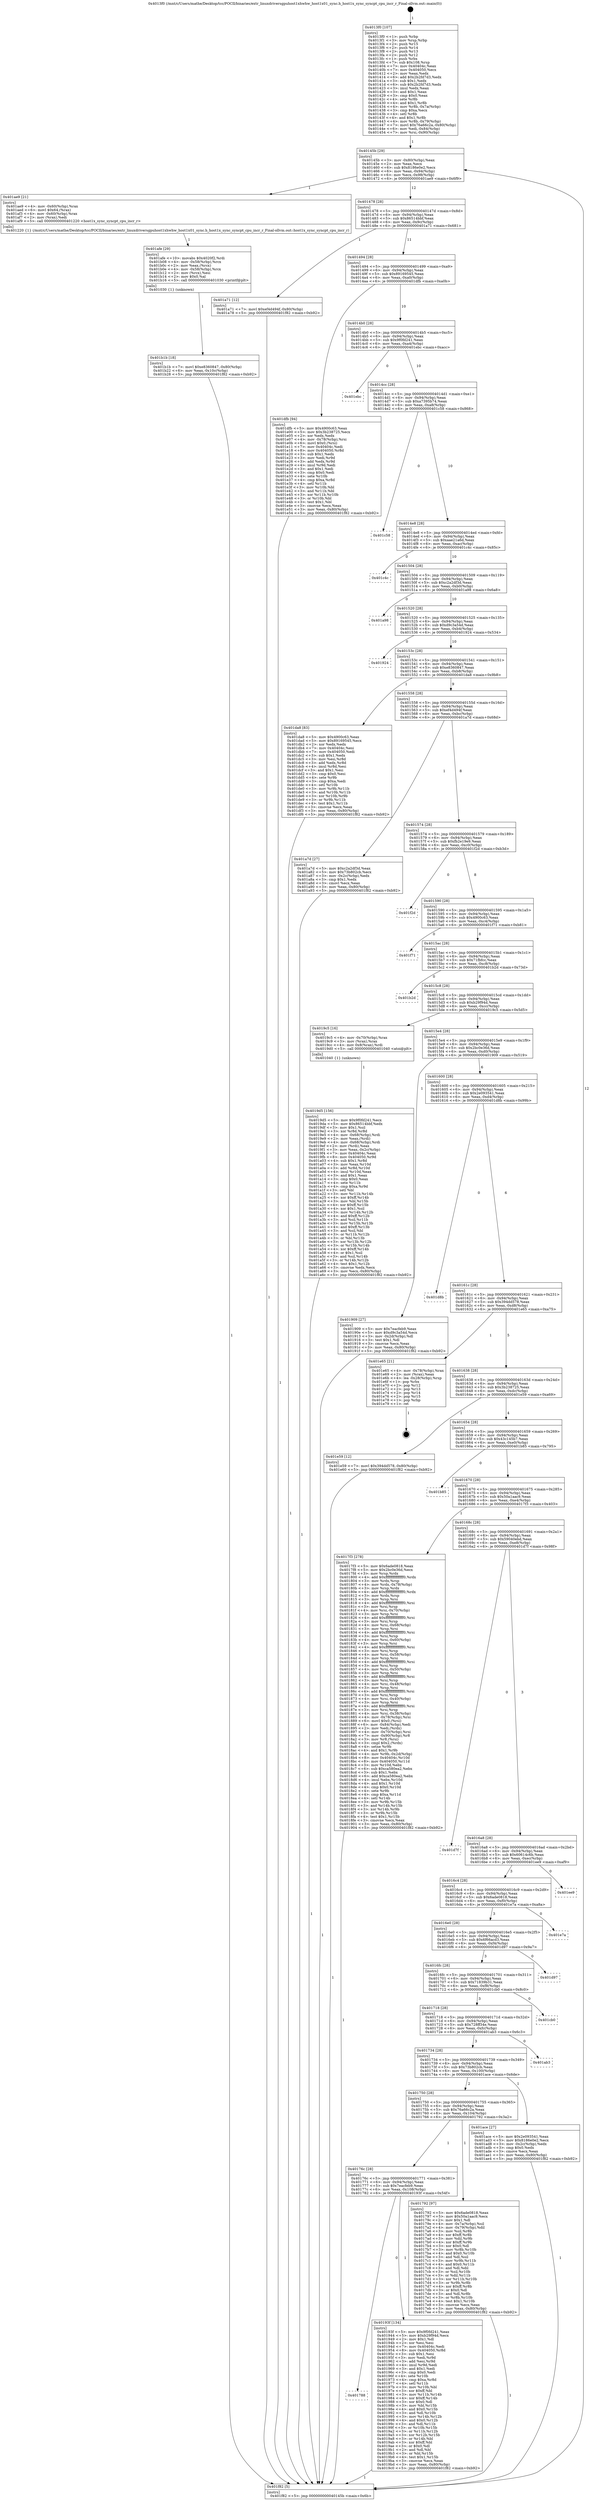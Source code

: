 digraph "0x4013f0" {
  label = "0x4013f0 (/mnt/c/Users/mathe/Desktop/tcc/POCII/binaries/extr_linuxdriversgpuhost1xhwhw_host1x01_sync.h_host1x_sync_syncpt_cpu_incr_r_Final-ollvm.out::main(0))"
  labelloc = "t"
  node[shape=record]

  Entry [label="",width=0.3,height=0.3,shape=circle,fillcolor=black,style=filled]
  "0x40145b" [label="{
     0x40145b [29]\l
     | [instrs]\l
     &nbsp;&nbsp;0x40145b \<+3\>: mov -0x80(%rbp),%eax\l
     &nbsp;&nbsp;0x40145e \<+2\>: mov %eax,%ecx\l
     &nbsp;&nbsp;0x401460 \<+6\>: sub $0x8186e0e2,%ecx\l
     &nbsp;&nbsp;0x401466 \<+6\>: mov %eax,-0x94(%rbp)\l
     &nbsp;&nbsp;0x40146c \<+6\>: mov %ecx,-0x98(%rbp)\l
     &nbsp;&nbsp;0x401472 \<+6\>: je 0000000000401ae9 \<main+0x6f9\>\l
  }"]
  "0x401ae9" [label="{
     0x401ae9 [21]\l
     | [instrs]\l
     &nbsp;&nbsp;0x401ae9 \<+4\>: mov -0x60(%rbp),%rax\l
     &nbsp;&nbsp;0x401aed \<+6\>: movl $0x64,(%rax)\l
     &nbsp;&nbsp;0x401af3 \<+4\>: mov -0x60(%rbp),%rax\l
     &nbsp;&nbsp;0x401af7 \<+2\>: mov (%rax),%edi\l
     &nbsp;&nbsp;0x401af9 \<+5\>: call 0000000000401220 \<host1x_sync_syncpt_cpu_incr_r\>\l
     | [calls]\l
     &nbsp;&nbsp;0x401220 \{1\} (/mnt/c/Users/mathe/Desktop/tcc/POCII/binaries/extr_linuxdriversgpuhost1xhwhw_host1x01_sync.h_host1x_sync_syncpt_cpu_incr_r_Final-ollvm.out::host1x_sync_syncpt_cpu_incr_r)\l
  }"]
  "0x401478" [label="{
     0x401478 [28]\l
     | [instrs]\l
     &nbsp;&nbsp;0x401478 \<+5\>: jmp 000000000040147d \<main+0x8d\>\l
     &nbsp;&nbsp;0x40147d \<+6\>: mov -0x94(%rbp),%eax\l
     &nbsp;&nbsp;0x401483 \<+5\>: sub $0x86514bbf,%eax\l
     &nbsp;&nbsp;0x401488 \<+6\>: mov %eax,-0x9c(%rbp)\l
     &nbsp;&nbsp;0x40148e \<+6\>: je 0000000000401a71 \<main+0x681\>\l
  }"]
  Exit [label="",width=0.3,height=0.3,shape=circle,fillcolor=black,style=filled,peripheries=2]
  "0x401a71" [label="{
     0x401a71 [12]\l
     | [instrs]\l
     &nbsp;&nbsp;0x401a71 \<+7\>: movl $0xef4d494f,-0x80(%rbp)\l
     &nbsp;&nbsp;0x401a78 \<+5\>: jmp 0000000000401f82 \<main+0xb92\>\l
  }"]
  "0x401494" [label="{
     0x401494 [28]\l
     | [instrs]\l
     &nbsp;&nbsp;0x401494 \<+5\>: jmp 0000000000401499 \<main+0xa9\>\l
     &nbsp;&nbsp;0x401499 \<+6\>: mov -0x94(%rbp),%eax\l
     &nbsp;&nbsp;0x40149f \<+5\>: sub $0x89169545,%eax\l
     &nbsp;&nbsp;0x4014a4 \<+6\>: mov %eax,-0xa0(%rbp)\l
     &nbsp;&nbsp;0x4014aa \<+6\>: je 0000000000401dfb \<main+0xa0b\>\l
  }"]
  "0x401b1b" [label="{
     0x401b1b [18]\l
     | [instrs]\l
     &nbsp;&nbsp;0x401b1b \<+7\>: movl $0xe8360847,-0x80(%rbp)\l
     &nbsp;&nbsp;0x401b22 \<+6\>: mov %eax,-0x10c(%rbp)\l
     &nbsp;&nbsp;0x401b28 \<+5\>: jmp 0000000000401f82 \<main+0xb92\>\l
  }"]
  "0x401dfb" [label="{
     0x401dfb [94]\l
     | [instrs]\l
     &nbsp;&nbsp;0x401dfb \<+5\>: mov $0x4900c63,%eax\l
     &nbsp;&nbsp;0x401e00 \<+5\>: mov $0x3b238725,%ecx\l
     &nbsp;&nbsp;0x401e05 \<+2\>: xor %edx,%edx\l
     &nbsp;&nbsp;0x401e07 \<+4\>: mov -0x78(%rbp),%rsi\l
     &nbsp;&nbsp;0x401e0b \<+6\>: movl $0x0,(%rsi)\l
     &nbsp;&nbsp;0x401e11 \<+7\>: mov 0x40404c,%edi\l
     &nbsp;&nbsp;0x401e18 \<+8\>: mov 0x404050,%r8d\l
     &nbsp;&nbsp;0x401e20 \<+3\>: sub $0x1,%edx\l
     &nbsp;&nbsp;0x401e23 \<+3\>: mov %edi,%r9d\l
     &nbsp;&nbsp;0x401e26 \<+3\>: add %edx,%r9d\l
     &nbsp;&nbsp;0x401e29 \<+4\>: imul %r9d,%edi\l
     &nbsp;&nbsp;0x401e2d \<+3\>: and $0x1,%edi\l
     &nbsp;&nbsp;0x401e30 \<+3\>: cmp $0x0,%edi\l
     &nbsp;&nbsp;0x401e33 \<+4\>: sete %r10b\l
     &nbsp;&nbsp;0x401e37 \<+4\>: cmp $0xa,%r8d\l
     &nbsp;&nbsp;0x401e3b \<+4\>: setl %r11b\l
     &nbsp;&nbsp;0x401e3f \<+3\>: mov %r10b,%bl\l
     &nbsp;&nbsp;0x401e42 \<+3\>: and %r11b,%bl\l
     &nbsp;&nbsp;0x401e45 \<+3\>: xor %r11b,%r10b\l
     &nbsp;&nbsp;0x401e48 \<+3\>: or %r10b,%bl\l
     &nbsp;&nbsp;0x401e4b \<+3\>: test $0x1,%bl\l
     &nbsp;&nbsp;0x401e4e \<+3\>: cmovne %ecx,%eax\l
     &nbsp;&nbsp;0x401e51 \<+3\>: mov %eax,-0x80(%rbp)\l
     &nbsp;&nbsp;0x401e54 \<+5\>: jmp 0000000000401f82 \<main+0xb92\>\l
  }"]
  "0x4014b0" [label="{
     0x4014b0 [28]\l
     | [instrs]\l
     &nbsp;&nbsp;0x4014b0 \<+5\>: jmp 00000000004014b5 \<main+0xc5\>\l
     &nbsp;&nbsp;0x4014b5 \<+6\>: mov -0x94(%rbp),%eax\l
     &nbsp;&nbsp;0x4014bb \<+5\>: sub $0x9f0fd241,%eax\l
     &nbsp;&nbsp;0x4014c0 \<+6\>: mov %eax,-0xa4(%rbp)\l
     &nbsp;&nbsp;0x4014c6 \<+6\>: je 0000000000401ebc \<main+0xacc\>\l
  }"]
  "0x401afe" [label="{
     0x401afe [29]\l
     | [instrs]\l
     &nbsp;&nbsp;0x401afe \<+10\>: movabs $0x4020f2,%rdi\l
     &nbsp;&nbsp;0x401b08 \<+4\>: mov -0x58(%rbp),%rcx\l
     &nbsp;&nbsp;0x401b0c \<+2\>: mov %eax,(%rcx)\l
     &nbsp;&nbsp;0x401b0e \<+4\>: mov -0x58(%rbp),%rcx\l
     &nbsp;&nbsp;0x401b12 \<+2\>: mov (%rcx),%esi\l
     &nbsp;&nbsp;0x401b14 \<+2\>: mov $0x0,%al\l
     &nbsp;&nbsp;0x401b16 \<+5\>: call 0000000000401030 \<printf@plt\>\l
     | [calls]\l
     &nbsp;&nbsp;0x401030 \{1\} (unknown)\l
  }"]
  "0x401ebc" [label="{
     0x401ebc\l
  }", style=dashed]
  "0x4014cc" [label="{
     0x4014cc [28]\l
     | [instrs]\l
     &nbsp;&nbsp;0x4014cc \<+5\>: jmp 00000000004014d1 \<main+0xe1\>\l
     &nbsp;&nbsp;0x4014d1 \<+6\>: mov -0x94(%rbp),%eax\l
     &nbsp;&nbsp;0x4014d7 \<+5\>: sub $0xa7395b74,%eax\l
     &nbsp;&nbsp;0x4014dc \<+6\>: mov %eax,-0xa8(%rbp)\l
     &nbsp;&nbsp;0x4014e2 \<+6\>: je 0000000000401c58 \<main+0x868\>\l
  }"]
  "0x4019d5" [label="{
     0x4019d5 [156]\l
     | [instrs]\l
     &nbsp;&nbsp;0x4019d5 \<+5\>: mov $0x9f0fd241,%ecx\l
     &nbsp;&nbsp;0x4019da \<+5\>: mov $0x86514bbf,%edx\l
     &nbsp;&nbsp;0x4019df \<+3\>: mov $0x1,%sil\l
     &nbsp;&nbsp;0x4019e2 \<+3\>: xor %r8d,%r8d\l
     &nbsp;&nbsp;0x4019e5 \<+4\>: mov -0x68(%rbp),%rdi\l
     &nbsp;&nbsp;0x4019e9 \<+2\>: mov %eax,(%rdi)\l
     &nbsp;&nbsp;0x4019eb \<+4\>: mov -0x68(%rbp),%rdi\l
     &nbsp;&nbsp;0x4019ef \<+2\>: mov (%rdi),%eax\l
     &nbsp;&nbsp;0x4019f1 \<+3\>: mov %eax,-0x2c(%rbp)\l
     &nbsp;&nbsp;0x4019f4 \<+7\>: mov 0x40404c,%eax\l
     &nbsp;&nbsp;0x4019fb \<+8\>: mov 0x404050,%r9d\l
     &nbsp;&nbsp;0x401a03 \<+4\>: sub $0x1,%r8d\l
     &nbsp;&nbsp;0x401a07 \<+3\>: mov %eax,%r10d\l
     &nbsp;&nbsp;0x401a0a \<+3\>: add %r8d,%r10d\l
     &nbsp;&nbsp;0x401a0d \<+4\>: imul %r10d,%eax\l
     &nbsp;&nbsp;0x401a11 \<+3\>: and $0x1,%eax\l
     &nbsp;&nbsp;0x401a14 \<+3\>: cmp $0x0,%eax\l
     &nbsp;&nbsp;0x401a17 \<+4\>: sete %r11b\l
     &nbsp;&nbsp;0x401a1b \<+4\>: cmp $0xa,%r9d\l
     &nbsp;&nbsp;0x401a1f \<+3\>: setl %bl\l
     &nbsp;&nbsp;0x401a22 \<+3\>: mov %r11b,%r14b\l
     &nbsp;&nbsp;0x401a25 \<+4\>: xor $0xff,%r14b\l
     &nbsp;&nbsp;0x401a29 \<+3\>: mov %bl,%r15b\l
     &nbsp;&nbsp;0x401a2c \<+4\>: xor $0xff,%r15b\l
     &nbsp;&nbsp;0x401a30 \<+4\>: xor $0x1,%sil\l
     &nbsp;&nbsp;0x401a34 \<+3\>: mov %r14b,%r12b\l
     &nbsp;&nbsp;0x401a37 \<+4\>: and $0xff,%r12b\l
     &nbsp;&nbsp;0x401a3b \<+3\>: and %sil,%r11b\l
     &nbsp;&nbsp;0x401a3e \<+3\>: mov %r15b,%r13b\l
     &nbsp;&nbsp;0x401a41 \<+4\>: and $0xff,%r13b\l
     &nbsp;&nbsp;0x401a45 \<+3\>: and %sil,%bl\l
     &nbsp;&nbsp;0x401a48 \<+3\>: or %r11b,%r12b\l
     &nbsp;&nbsp;0x401a4b \<+3\>: or %bl,%r13b\l
     &nbsp;&nbsp;0x401a4e \<+3\>: xor %r13b,%r12b\l
     &nbsp;&nbsp;0x401a51 \<+3\>: or %r15b,%r14b\l
     &nbsp;&nbsp;0x401a54 \<+4\>: xor $0xff,%r14b\l
     &nbsp;&nbsp;0x401a58 \<+4\>: or $0x1,%sil\l
     &nbsp;&nbsp;0x401a5c \<+3\>: and %sil,%r14b\l
     &nbsp;&nbsp;0x401a5f \<+3\>: or %r14b,%r12b\l
     &nbsp;&nbsp;0x401a62 \<+4\>: test $0x1,%r12b\l
     &nbsp;&nbsp;0x401a66 \<+3\>: cmovne %edx,%ecx\l
     &nbsp;&nbsp;0x401a69 \<+3\>: mov %ecx,-0x80(%rbp)\l
     &nbsp;&nbsp;0x401a6c \<+5\>: jmp 0000000000401f82 \<main+0xb92\>\l
  }"]
  "0x401c58" [label="{
     0x401c58\l
  }", style=dashed]
  "0x4014e8" [label="{
     0x4014e8 [28]\l
     | [instrs]\l
     &nbsp;&nbsp;0x4014e8 \<+5\>: jmp 00000000004014ed \<main+0xfd\>\l
     &nbsp;&nbsp;0x4014ed \<+6\>: mov -0x94(%rbp),%eax\l
     &nbsp;&nbsp;0x4014f3 \<+5\>: sub $0xaae21a6d,%eax\l
     &nbsp;&nbsp;0x4014f8 \<+6\>: mov %eax,-0xac(%rbp)\l
     &nbsp;&nbsp;0x4014fe \<+6\>: je 0000000000401c4c \<main+0x85c\>\l
  }"]
  "0x401788" [label="{
     0x401788\l
  }", style=dashed]
  "0x401c4c" [label="{
     0x401c4c\l
  }", style=dashed]
  "0x401504" [label="{
     0x401504 [28]\l
     | [instrs]\l
     &nbsp;&nbsp;0x401504 \<+5\>: jmp 0000000000401509 \<main+0x119\>\l
     &nbsp;&nbsp;0x401509 \<+6\>: mov -0x94(%rbp),%eax\l
     &nbsp;&nbsp;0x40150f \<+5\>: sub $0xc2a2df3d,%eax\l
     &nbsp;&nbsp;0x401514 \<+6\>: mov %eax,-0xb0(%rbp)\l
     &nbsp;&nbsp;0x40151a \<+6\>: je 0000000000401a98 \<main+0x6a8\>\l
  }"]
  "0x40193f" [label="{
     0x40193f [134]\l
     | [instrs]\l
     &nbsp;&nbsp;0x40193f \<+5\>: mov $0x9f0fd241,%eax\l
     &nbsp;&nbsp;0x401944 \<+5\>: mov $0xb29f94d,%ecx\l
     &nbsp;&nbsp;0x401949 \<+2\>: mov $0x1,%dl\l
     &nbsp;&nbsp;0x40194b \<+2\>: xor %esi,%esi\l
     &nbsp;&nbsp;0x40194d \<+7\>: mov 0x40404c,%edi\l
     &nbsp;&nbsp;0x401954 \<+8\>: mov 0x404050,%r8d\l
     &nbsp;&nbsp;0x40195c \<+3\>: sub $0x1,%esi\l
     &nbsp;&nbsp;0x40195f \<+3\>: mov %edi,%r9d\l
     &nbsp;&nbsp;0x401962 \<+3\>: add %esi,%r9d\l
     &nbsp;&nbsp;0x401965 \<+4\>: imul %r9d,%edi\l
     &nbsp;&nbsp;0x401969 \<+3\>: and $0x1,%edi\l
     &nbsp;&nbsp;0x40196c \<+3\>: cmp $0x0,%edi\l
     &nbsp;&nbsp;0x40196f \<+4\>: sete %r10b\l
     &nbsp;&nbsp;0x401973 \<+4\>: cmp $0xa,%r8d\l
     &nbsp;&nbsp;0x401977 \<+4\>: setl %r11b\l
     &nbsp;&nbsp;0x40197b \<+3\>: mov %r10b,%bl\l
     &nbsp;&nbsp;0x40197e \<+3\>: xor $0xff,%bl\l
     &nbsp;&nbsp;0x401981 \<+3\>: mov %r11b,%r14b\l
     &nbsp;&nbsp;0x401984 \<+4\>: xor $0xff,%r14b\l
     &nbsp;&nbsp;0x401988 \<+3\>: xor $0x0,%dl\l
     &nbsp;&nbsp;0x40198b \<+3\>: mov %bl,%r15b\l
     &nbsp;&nbsp;0x40198e \<+4\>: and $0x0,%r15b\l
     &nbsp;&nbsp;0x401992 \<+3\>: and %dl,%r10b\l
     &nbsp;&nbsp;0x401995 \<+3\>: mov %r14b,%r12b\l
     &nbsp;&nbsp;0x401998 \<+4\>: and $0x0,%r12b\l
     &nbsp;&nbsp;0x40199c \<+3\>: and %dl,%r11b\l
     &nbsp;&nbsp;0x40199f \<+3\>: or %r10b,%r15b\l
     &nbsp;&nbsp;0x4019a2 \<+3\>: or %r11b,%r12b\l
     &nbsp;&nbsp;0x4019a5 \<+3\>: xor %r12b,%r15b\l
     &nbsp;&nbsp;0x4019a8 \<+3\>: or %r14b,%bl\l
     &nbsp;&nbsp;0x4019ab \<+3\>: xor $0xff,%bl\l
     &nbsp;&nbsp;0x4019ae \<+3\>: or $0x0,%dl\l
     &nbsp;&nbsp;0x4019b1 \<+2\>: and %dl,%bl\l
     &nbsp;&nbsp;0x4019b3 \<+3\>: or %bl,%r15b\l
     &nbsp;&nbsp;0x4019b6 \<+4\>: test $0x1,%r15b\l
     &nbsp;&nbsp;0x4019ba \<+3\>: cmovne %ecx,%eax\l
     &nbsp;&nbsp;0x4019bd \<+3\>: mov %eax,-0x80(%rbp)\l
     &nbsp;&nbsp;0x4019c0 \<+5\>: jmp 0000000000401f82 \<main+0xb92\>\l
  }"]
  "0x401a98" [label="{
     0x401a98\l
  }", style=dashed]
  "0x401520" [label="{
     0x401520 [28]\l
     | [instrs]\l
     &nbsp;&nbsp;0x401520 \<+5\>: jmp 0000000000401525 \<main+0x135\>\l
     &nbsp;&nbsp;0x401525 \<+6\>: mov -0x94(%rbp),%eax\l
     &nbsp;&nbsp;0x40152b \<+5\>: sub $0xd9c3a54d,%eax\l
     &nbsp;&nbsp;0x401530 \<+6\>: mov %eax,-0xb4(%rbp)\l
     &nbsp;&nbsp;0x401536 \<+6\>: je 0000000000401924 \<main+0x534\>\l
  }"]
  "0x4013f0" [label="{
     0x4013f0 [107]\l
     | [instrs]\l
     &nbsp;&nbsp;0x4013f0 \<+1\>: push %rbp\l
     &nbsp;&nbsp;0x4013f1 \<+3\>: mov %rsp,%rbp\l
     &nbsp;&nbsp;0x4013f4 \<+2\>: push %r15\l
     &nbsp;&nbsp;0x4013f6 \<+2\>: push %r14\l
     &nbsp;&nbsp;0x4013f8 \<+2\>: push %r13\l
     &nbsp;&nbsp;0x4013fa \<+2\>: push %r12\l
     &nbsp;&nbsp;0x4013fc \<+1\>: push %rbx\l
     &nbsp;&nbsp;0x4013fd \<+7\>: sub $0x108,%rsp\l
     &nbsp;&nbsp;0x401404 \<+7\>: mov 0x40404c,%eax\l
     &nbsp;&nbsp;0x40140b \<+7\>: mov 0x404050,%ecx\l
     &nbsp;&nbsp;0x401412 \<+2\>: mov %eax,%edx\l
     &nbsp;&nbsp;0x401414 \<+6\>: add $0x2b2fd7d3,%edx\l
     &nbsp;&nbsp;0x40141a \<+3\>: sub $0x1,%edx\l
     &nbsp;&nbsp;0x40141d \<+6\>: sub $0x2b2fd7d3,%edx\l
     &nbsp;&nbsp;0x401423 \<+3\>: imul %edx,%eax\l
     &nbsp;&nbsp;0x401426 \<+3\>: and $0x1,%eax\l
     &nbsp;&nbsp;0x401429 \<+3\>: cmp $0x0,%eax\l
     &nbsp;&nbsp;0x40142c \<+4\>: sete %r8b\l
     &nbsp;&nbsp;0x401430 \<+4\>: and $0x1,%r8b\l
     &nbsp;&nbsp;0x401434 \<+4\>: mov %r8b,-0x7a(%rbp)\l
     &nbsp;&nbsp;0x401438 \<+3\>: cmp $0xa,%ecx\l
     &nbsp;&nbsp;0x40143b \<+4\>: setl %r8b\l
     &nbsp;&nbsp;0x40143f \<+4\>: and $0x1,%r8b\l
     &nbsp;&nbsp;0x401443 \<+4\>: mov %r8b,-0x79(%rbp)\l
     &nbsp;&nbsp;0x401447 \<+7\>: movl $0x76a66c2a,-0x80(%rbp)\l
     &nbsp;&nbsp;0x40144e \<+6\>: mov %edi,-0x84(%rbp)\l
     &nbsp;&nbsp;0x401454 \<+7\>: mov %rsi,-0x90(%rbp)\l
  }"]
  "0x401924" [label="{
     0x401924\l
  }", style=dashed]
  "0x40153c" [label="{
     0x40153c [28]\l
     | [instrs]\l
     &nbsp;&nbsp;0x40153c \<+5\>: jmp 0000000000401541 \<main+0x151\>\l
     &nbsp;&nbsp;0x401541 \<+6\>: mov -0x94(%rbp),%eax\l
     &nbsp;&nbsp;0x401547 \<+5\>: sub $0xe8360847,%eax\l
     &nbsp;&nbsp;0x40154c \<+6\>: mov %eax,-0xb8(%rbp)\l
     &nbsp;&nbsp;0x401552 \<+6\>: je 0000000000401da8 \<main+0x9b8\>\l
  }"]
  "0x401f82" [label="{
     0x401f82 [5]\l
     | [instrs]\l
     &nbsp;&nbsp;0x401f82 \<+5\>: jmp 000000000040145b \<main+0x6b\>\l
  }"]
  "0x401da8" [label="{
     0x401da8 [83]\l
     | [instrs]\l
     &nbsp;&nbsp;0x401da8 \<+5\>: mov $0x4900c63,%eax\l
     &nbsp;&nbsp;0x401dad \<+5\>: mov $0x89169545,%ecx\l
     &nbsp;&nbsp;0x401db2 \<+2\>: xor %edx,%edx\l
     &nbsp;&nbsp;0x401db4 \<+7\>: mov 0x40404c,%esi\l
     &nbsp;&nbsp;0x401dbb \<+7\>: mov 0x404050,%edi\l
     &nbsp;&nbsp;0x401dc2 \<+3\>: sub $0x1,%edx\l
     &nbsp;&nbsp;0x401dc5 \<+3\>: mov %esi,%r8d\l
     &nbsp;&nbsp;0x401dc8 \<+3\>: add %edx,%r8d\l
     &nbsp;&nbsp;0x401dcb \<+4\>: imul %r8d,%esi\l
     &nbsp;&nbsp;0x401dcf \<+3\>: and $0x1,%esi\l
     &nbsp;&nbsp;0x401dd2 \<+3\>: cmp $0x0,%esi\l
     &nbsp;&nbsp;0x401dd5 \<+4\>: sete %r9b\l
     &nbsp;&nbsp;0x401dd9 \<+3\>: cmp $0xa,%edi\l
     &nbsp;&nbsp;0x401ddc \<+4\>: setl %r10b\l
     &nbsp;&nbsp;0x401de0 \<+3\>: mov %r9b,%r11b\l
     &nbsp;&nbsp;0x401de3 \<+3\>: and %r10b,%r11b\l
     &nbsp;&nbsp;0x401de6 \<+3\>: xor %r10b,%r9b\l
     &nbsp;&nbsp;0x401de9 \<+3\>: or %r9b,%r11b\l
     &nbsp;&nbsp;0x401dec \<+4\>: test $0x1,%r11b\l
     &nbsp;&nbsp;0x401df0 \<+3\>: cmovne %ecx,%eax\l
     &nbsp;&nbsp;0x401df3 \<+3\>: mov %eax,-0x80(%rbp)\l
     &nbsp;&nbsp;0x401df6 \<+5\>: jmp 0000000000401f82 \<main+0xb92\>\l
  }"]
  "0x401558" [label="{
     0x401558 [28]\l
     | [instrs]\l
     &nbsp;&nbsp;0x401558 \<+5\>: jmp 000000000040155d \<main+0x16d\>\l
     &nbsp;&nbsp;0x40155d \<+6\>: mov -0x94(%rbp),%eax\l
     &nbsp;&nbsp;0x401563 \<+5\>: sub $0xef4d494f,%eax\l
     &nbsp;&nbsp;0x401568 \<+6\>: mov %eax,-0xbc(%rbp)\l
     &nbsp;&nbsp;0x40156e \<+6\>: je 0000000000401a7d \<main+0x68d\>\l
  }"]
  "0x40176c" [label="{
     0x40176c [28]\l
     | [instrs]\l
     &nbsp;&nbsp;0x40176c \<+5\>: jmp 0000000000401771 \<main+0x381\>\l
     &nbsp;&nbsp;0x401771 \<+6\>: mov -0x94(%rbp),%eax\l
     &nbsp;&nbsp;0x401777 \<+5\>: sub $0x7eacfeb9,%eax\l
     &nbsp;&nbsp;0x40177c \<+6\>: mov %eax,-0x108(%rbp)\l
     &nbsp;&nbsp;0x401782 \<+6\>: je 000000000040193f \<main+0x54f\>\l
  }"]
  "0x401a7d" [label="{
     0x401a7d [27]\l
     | [instrs]\l
     &nbsp;&nbsp;0x401a7d \<+5\>: mov $0xc2a2df3d,%eax\l
     &nbsp;&nbsp;0x401a82 \<+5\>: mov $0x73b802cb,%ecx\l
     &nbsp;&nbsp;0x401a87 \<+3\>: mov -0x2c(%rbp),%edx\l
     &nbsp;&nbsp;0x401a8a \<+3\>: cmp $0x1,%edx\l
     &nbsp;&nbsp;0x401a8d \<+3\>: cmovl %ecx,%eax\l
     &nbsp;&nbsp;0x401a90 \<+3\>: mov %eax,-0x80(%rbp)\l
     &nbsp;&nbsp;0x401a93 \<+5\>: jmp 0000000000401f82 \<main+0xb92\>\l
  }"]
  "0x401574" [label="{
     0x401574 [28]\l
     | [instrs]\l
     &nbsp;&nbsp;0x401574 \<+5\>: jmp 0000000000401579 \<main+0x189\>\l
     &nbsp;&nbsp;0x401579 \<+6\>: mov -0x94(%rbp),%eax\l
     &nbsp;&nbsp;0x40157f \<+5\>: sub $0xfb2e19e9,%eax\l
     &nbsp;&nbsp;0x401584 \<+6\>: mov %eax,-0xc0(%rbp)\l
     &nbsp;&nbsp;0x40158a \<+6\>: je 0000000000401f2d \<main+0xb3d\>\l
  }"]
  "0x401792" [label="{
     0x401792 [97]\l
     | [instrs]\l
     &nbsp;&nbsp;0x401792 \<+5\>: mov $0x6ade0818,%eax\l
     &nbsp;&nbsp;0x401797 \<+5\>: mov $0x50a1aac9,%ecx\l
     &nbsp;&nbsp;0x40179c \<+2\>: mov $0x1,%dl\l
     &nbsp;&nbsp;0x40179e \<+4\>: mov -0x7a(%rbp),%sil\l
     &nbsp;&nbsp;0x4017a2 \<+4\>: mov -0x79(%rbp),%dil\l
     &nbsp;&nbsp;0x4017a6 \<+3\>: mov %sil,%r8b\l
     &nbsp;&nbsp;0x4017a9 \<+4\>: xor $0xff,%r8b\l
     &nbsp;&nbsp;0x4017ad \<+3\>: mov %dil,%r9b\l
     &nbsp;&nbsp;0x4017b0 \<+4\>: xor $0xff,%r9b\l
     &nbsp;&nbsp;0x4017b4 \<+3\>: xor $0x0,%dl\l
     &nbsp;&nbsp;0x4017b7 \<+3\>: mov %r8b,%r10b\l
     &nbsp;&nbsp;0x4017ba \<+4\>: and $0x0,%r10b\l
     &nbsp;&nbsp;0x4017be \<+3\>: and %dl,%sil\l
     &nbsp;&nbsp;0x4017c1 \<+3\>: mov %r9b,%r11b\l
     &nbsp;&nbsp;0x4017c4 \<+4\>: and $0x0,%r11b\l
     &nbsp;&nbsp;0x4017c8 \<+3\>: and %dl,%dil\l
     &nbsp;&nbsp;0x4017cb \<+3\>: or %sil,%r10b\l
     &nbsp;&nbsp;0x4017ce \<+3\>: or %dil,%r11b\l
     &nbsp;&nbsp;0x4017d1 \<+3\>: xor %r11b,%r10b\l
     &nbsp;&nbsp;0x4017d4 \<+3\>: or %r9b,%r8b\l
     &nbsp;&nbsp;0x4017d7 \<+4\>: xor $0xff,%r8b\l
     &nbsp;&nbsp;0x4017db \<+3\>: or $0x0,%dl\l
     &nbsp;&nbsp;0x4017de \<+3\>: and %dl,%r8b\l
     &nbsp;&nbsp;0x4017e1 \<+3\>: or %r8b,%r10b\l
     &nbsp;&nbsp;0x4017e4 \<+4\>: test $0x1,%r10b\l
     &nbsp;&nbsp;0x4017e8 \<+3\>: cmovne %ecx,%eax\l
     &nbsp;&nbsp;0x4017eb \<+3\>: mov %eax,-0x80(%rbp)\l
     &nbsp;&nbsp;0x4017ee \<+5\>: jmp 0000000000401f82 \<main+0xb92\>\l
  }"]
  "0x401f2d" [label="{
     0x401f2d\l
  }", style=dashed]
  "0x401590" [label="{
     0x401590 [28]\l
     | [instrs]\l
     &nbsp;&nbsp;0x401590 \<+5\>: jmp 0000000000401595 \<main+0x1a5\>\l
     &nbsp;&nbsp;0x401595 \<+6\>: mov -0x94(%rbp),%eax\l
     &nbsp;&nbsp;0x40159b \<+5\>: sub $0x4900c63,%eax\l
     &nbsp;&nbsp;0x4015a0 \<+6\>: mov %eax,-0xc4(%rbp)\l
     &nbsp;&nbsp;0x4015a6 \<+6\>: je 0000000000401f71 \<main+0xb81\>\l
  }"]
  "0x401750" [label="{
     0x401750 [28]\l
     | [instrs]\l
     &nbsp;&nbsp;0x401750 \<+5\>: jmp 0000000000401755 \<main+0x365\>\l
     &nbsp;&nbsp;0x401755 \<+6\>: mov -0x94(%rbp),%eax\l
     &nbsp;&nbsp;0x40175b \<+5\>: sub $0x76a66c2a,%eax\l
     &nbsp;&nbsp;0x401760 \<+6\>: mov %eax,-0x104(%rbp)\l
     &nbsp;&nbsp;0x401766 \<+6\>: je 0000000000401792 \<main+0x3a2\>\l
  }"]
  "0x401f71" [label="{
     0x401f71\l
  }", style=dashed]
  "0x4015ac" [label="{
     0x4015ac [28]\l
     | [instrs]\l
     &nbsp;&nbsp;0x4015ac \<+5\>: jmp 00000000004015b1 \<main+0x1c1\>\l
     &nbsp;&nbsp;0x4015b1 \<+6\>: mov -0x94(%rbp),%eax\l
     &nbsp;&nbsp;0x4015b7 \<+5\>: sub $0x71fbfcc,%eax\l
     &nbsp;&nbsp;0x4015bc \<+6\>: mov %eax,-0xc8(%rbp)\l
     &nbsp;&nbsp;0x4015c2 \<+6\>: je 0000000000401b2d \<main+0x73d\>\l
  }"]
  "0x401ace" [label="{
     0x401ace [27]\l
     | [instrs]\l
     &nbsp;&nbsp;0x401ace \<+5\>: mov $0x2e093541,%eax\l
     &nbsp;&nbsp;0x401ad3 \<+5\>: mov $0x8186e0e2,%ecx\l
     &nbsp;&nbsp;0x401ad8 \<+3\>: mov -0x2c(%rbp),%edx\l
     &nbsp;&nbsp;0x401adb \<+3\>: cmp $0x0,%edx\l
     &nbsp;&nbsp;0x401ade \<+3\>: cmove %ecx,%eax\l
     &nbsp;&nbsp;0x401ae1 \<+3\>: mov %eax,-0x80(%rbp)\l
     &nbsp;&nbsp;0x401ae4 \<+5\>: jmp 0000000000401f82 \<main+0xb92\>\l
  }"]
  "0x401b2d" [label="{
     0x401b2d\l
  }", style=dashed]
  "0x4015c8" [label="{
     0x4015c8 [28]\l
     | [instrs]\l
     &nbsp;&nbsp;0x4015c8 \<+5\>: jmp 00000000004015cd \<main+0x1dd\>\l
     &nbsp;&nbsp;0x4015cd \<+6\>: mov -0x94(%rbp),%eax\l
     &nbsp;&nbsp;0x4015d3 \<+5\>: sub $0xb29f94d,%eax\l
     &nbsp;&nbsp;0x4015d8 \<+6\>: mov %eax,-0xcc(%rbp)\l
     &nbsp;&nbsp;0x4015de \<+6\>: je 00000000004019c5 \<main+0x5d5\>\l
  }"]
  "0x401734" [label="{
     0x401734 [28]\l
     | [instrs]\l
     &nbsp;&nbsp;0x401734 \<+5\>: jmp 0000000000401739 \<main+0x349\>\l
     &nbsp;&nbsp;0x401739 \<+6\>: mov -0x94(%rbp),%eax\l
     &nbsp;&nbsp;0x40173f \<+5\>: sub $0x73b802cb,%eax\l
     &nbsp;&nbsp;0x401744 \<+6\>: mov %eax,-0x100(%rbp)\l
     &nbsp;&nbsp;0x40174a \<+6\>: je 0000000000401ace \<main+0x6de\>\l
  }"]
  "0x4019c5" [label="{
     0x4019c5 [16]\l
     | [instrs]\l
     &nbsp;&nbsp;0x4019c5 \<+4\>: mov -0x70(%rbp),%rax\l
     &nbsp;&nbsp;0x4019c9 \<+3\>: mov (%rax),%rax\l
     &nbsp;&nbsp;0x4019cc \<+4\>: mov 0x8(%rax),%rdi\l
     &nbsp;&nbsp;0x4019d0 \<+5\>: call 0000000000401040 \<atoi@plt\>\l
     | [calls]\l
     &nbsp;&nbsp;0x401040 \{1\} (unknown)\l
  }"]
  "0x4015e4" [label="{
     0x4015e4 [28]\l
     | [instrs]\l
     &nbsp;&nbsp;0x4015e4 \<+5\>: jmp 00000000004015e9 \<main+0x1f9\>\l
     &nbsp;&nbsp;0x4015e9 \<+6\>: mov -0x94(%rbp),%eax\l
     &nbsp;&nbsp;0x4015ef \<+5\>: sub $0x2bc0e36d,%eax\l
     &nbsp;&nbsp;0x4015f4 \<+6\>: mov %eax,-0xd0(%rbp)\l
     &nbsp;&nbsp;0x4015fa \<+6\>: je 0000000000401909 \<main+0x519\>\l
  }"]
  "0x401ab3" [label="{
     0x401ab3\l
  }", style=dashed]
  "0x401909" [label="{
     0x401909 [27]\l
     | [instrs]\l
     &nbsp;&nbsp;0x401909 \<+5\>: mov $0x7eacfeb9,%eax\l
     &nbsp;&nbsp;0x40190e \<+5\>: mov $0xd9c3a54d,%ecx\l
     &nbsp;&nbsp;0x401913 \<+3\>: mov -0x2d(%rbp),%dl\l
     &nbsp;&nbsp;0x401916 \<+3\>: test $0x1,%dl\l
     &nbsp;&nbsp;0x401919 \<+3\>: cmovne %ecx,%eax\l
     &nbsp;&nbsp;0x40191c \<+3\>: mov %eax,-0x80(%rbp)\l
     &nbsp;&nbsp;0x40191f \<+5\>: jmp 0000000000401f82 \<main+0xb92\>\l
  }"]
  "0x401600" [label="{
     0x401600 [28]\l
     | [instrs]\l
     &nbsp;&nbsp;0x401600 \<+5\>: jmp 0000000000401605 \<main+0x215\>\l
     &nbsp;&nbsp;0x401605 \<+6\>: mov -0x94(%rbp),%eax\l
     &nbsp;&nbsp;0x40160b \<+5\>: sub $0x2e093541,%eax\l
     &nbsp;&nbsp;0x401610 \<+6\>: mov %eax,-0xd4(%rbp)\l
     &nbsp;&nbsp;0x401616 \<+6\>: je 0000000000401d8b \<main+0x99b\>\l
  }"]
  "0x401718" [label="{
     0x401718 [28]\l
     | [instrs]\l
     &nbsp;&nbsp;0x401718 \<+5\>: jmp 000000000040171d \<main+0x32d\>\l
     &nbsp;&nbsp;0x40171d \<+6\>: mov -0x94(%rbp),%eax\l
     &nbsp;&nbsp;0x401723 \<+5\>: sub $0x728ff34e,%eax\l
     &nbsp;&nbsp;0x401728 \<+6\>: mov %eax,-0xfc(%rbp)\l
     &nbsp;&nbsp;0x40172e \<+6\>: je 0000000000401ab3 \<main+0x6c3\>\l
  }"]
  "0x401d8b" [label="{
     0x401d8b\l
  }", style=dashed]
  "0x40161c" [label="{
     0x40161c [28]\l
     | [instrs]\l
     &nbsp;&nbsp;0x40161c \<+5\>: jmp 0000000000401621 \<main+0x231\>\l
     &nbsp;&nbsp;0x401621 \<+6\>: mov -0x94(%rbp),%eax\l
     &nbsp;&nbsp;0x401627 \<+5\>: sub $0x394dd578,%eax\l
     &nbsp;&nbsp;0x40162c \<+6\>: mov %eax,-0xd8(%rbp)\l
     &nbsp;&nbsp;0x401632 \<+6\>: je 0000000000401e65 \<main+0xa75\>\l
  }"]
  "0x401cb0" [label="{
     0x401cb0\l
  }", style=dashed]
  "0x401e65" [label="{
     0x401e65 [21]\l
     | [instrs]\l
     &nbsp;&nbsp;0x401e65 \<+4\>: mov -0x78(%rbp),%rax\l
     &nbsp;&nbsp;0x401e69 \<+2\>: mov (%rax),%eax\l
     &nbsp;&nbsp;0x401e6b \<+4\>: lea -0x28(%rbp),%rsp\l
     &nbsp;&nbsp;0x401e6f \<+1\>: pop %rbx\l
     &nbsp;&nbsp;0x401e70 \<+2\>: pop %r12\l
     &nbsp;&nbsp;0x401e72 \<+2\>: pop %r13\l
     &nbsp;&nbsp;0x401e74 \<+2\>: pop %r14\l
     &nbsp;&nbsp;0x401e76 \<+2\>: pop %r15\l
     &nbsp;&nbsp;0x401e78 \<+1\>: pop %rbp\l
     &nbsp;&nbsp;0x401e79 \<+1\>: ret\l
  }"]
  "0x401638" [label="{
     0x401638 [28]\l
     | [instrs]\l
     &nbsp;&nbsp;0x401638 \<+5\>: jmp 000000000040163d \<main+0x24d\>\l
     &nbsp;&nbsp;0x40163d \<+6\>: mov -0x94(%rbp),%eax\l
     &nbsp;&nbsp;0x401643 \<+5\>: sub $0x3b238725,%eax\l
     &nbsp;&nbsp;0x401648 \<+6\>: mov %eax,-0xdc(%rbp)\l
     &nbsp;&nbsp;0x40164e \<+6\>: je 0000000000401e59 \<main+0xa69\>\l
  }"]
  "0x4016fc" [label="{
     0x4016fc [28]\l
     | [instrs]\l
     &nbsp;&nbsp;0x4016fc \<+5\>: jmp 0000000000401701 \<main+0x311\>\l
     &nbsp;&nbsp;0x401701 \<+6\>: mov -0x94(%rbp),%eax\l
     &nbsp;&nbsp;0x401707 \<+5\>: sub $0x71839b31,%eax\l
     &nbsp;&nbsp;0x40170c \<+6\>: mov %eax,-0xf8(%rbp)\l
     &nbsp;&nbsp;0x401712 \<+6\>: je 0000000000401cb0 \<main+0x8c0\>\l
  }"]
  "0x401e59" [label="{
     0x401e59 [12]\l
     | [instrs]\l
     &nbsp;&nbsp;0x401e59 \<+7\>: movl $0x394dd578,-0x80(%rbp)\l
     &nbsp;&nbsp;0x401e60 \<+5\>: jmp 0000000000401f82 \<main+0xb92\>\l
  }"]
  "0x401654" [label="{
     0x401654 [28]\l
     | [instrs]\l
     &nbsp;&nbsp;0x401654 \<+5\>: jmp 0000000000401659 \<main+0x269\>\l
     &nbsp;&nbsp;0x401659 \<+6\>: mov -0x94(%rbp),%eax\l
     &nbsp;&nbsp;0x40165f \<+5\>: sub $0x43c145b7,%eax\l
     &nbsp;&nbsp;0x401664 \<+6\>: mov %eax,-0xe0(%rbp)\l
     &nbsp;&nbsp;0x40166a \<+6\>: je 0000000000401b85 \<main+0x795\>\l
  }"]
  "0x401d97" [label="{
     0x401d97\l
  }", style=dashed]
  "0x401b85" [label="{
     0x401b85\l
  }", style=dashed]
  "0x401670" [label="{
     0x401670 [28]\l
     | [instrs]\l
     &nbsp;&nbsp;0x401670 \<+5\>: jmp 0000000000401675 \<main+0x285\>\l
     &nbsp;&nbsp;0x401675 \<+6\>: mov -0x94(%rbp),%eax\l
     &nbsp;&nbsp;0x40167b \<+5\>: sub $0x50a1aac9,%eax\l
     &nbsp;&nbsp;0x401680 \<+6\>: mov %eax,-0xe4(%rbp)\l
     &nbsp;&nbsp;0x401686 \<+6\>: je 00000000004017f3 \<main+0x403\>\l
  }"]
  "0x4016e0" [label="{
     0x4016e0 [28]\l
     | [instrs]\l
     &nbsp;&nbsp;0x4016e0 \<+5\>: jmp 00000000004016e5 \<main+0x2f5\>\l
     &nbsp;&nbsp;0x4016e5 \<+6\>: mov -0x94(%rbp),%eax\l
     &nbsp;&nbsp;0x4016eb \<+5\>: sub $0x6f66acd3,%eax\l
     &nbsp;&nbsp;0x4016f0 \<+6\>: mov %eax,-0xf4(%rbp)\l
     &nbsp;&nbsp;0x4016f6 \<+6\>: je 0000000000401d97 \<main+0x9a7\>\l
  }"]
  "0x4017f3" [label="{
     0x4017f3 [278]\l
     | [instrs]\l
     &nbsp;&nbsp;0x4017f3 \<+5\>: mov $0x6ade0818,%eax\l
     &nbsp;&nbsp;0x4017f8 \<+5\>: mov $0x2bc0e36d,%ecx\l
     &nbsp;&nbsp;0x4017fd \<+3\>: mov %rsp,%rdx\l
     &nbsp;&nbsp;0x401800 \<+4\>: add $0xfffffffffffffff0,%rdx\l
     &nbsp;&nbsp;0x401804 \<+3\>: mov %rdx,%rsp\l
     &nbsp;&nbsp;0x401807 \<+4\>: mov %rdx,-0x78(%rbp)\l
     &nbsp;&nbsp;0x40180b \<+3\>: mov %rsp,%rdx\l
     &nbsp;&nbsp;0x40180e \<+4\>: add $0xfffffffffffffff0,%rdx\l
     &nbsp;&nbsp;0x401812 \<+3\>: mov %rdx,%rsp\l
     &nbsp;&nbsp;0x401815 \<+3\>: mov %rsp,%rsi\l
     &nbsp;&nbsp;0x401818 \<+4\>: add $0xfffffffffffffff0,%rsi\l
     &nbsp;&nbsp;0x40181c \<+3\>: mov %rsi,%rsp\l
     &nbsp;&nbsp;0x40181f \<+4\>: mov %rsi,-0x70(%rbp)\l
     &nbsp;&nbsp;0x401823 \<+3\>: mov %rsp,%rsi\l
     &nbsp;&nbsp;0x401826 \<+4\>: add $0xfffffffffffffff0,%rsi\l
     &nbsp;&nbsp;0x40182a \<+3\>: mov %rsi,%rsp\l
     &nbsp;&nbsp;0x40182d \<+4\>: mov %rsi,-0x68(%rbp)\l
     &nbsp;&nbsp;0x401831 \<+3\>: mov %rsp,%rsi\l
     &nbsp;&nbsp;0x401834 \<+4\>: add $0xfffffffffffffff0,%rsi\l
     &nbsp;&nbsp;0x401838 \<+3\>: mov %rsi,%rsp\l
     &nbsp;&nbsp;0x40183b \<+4\>: mov %rsi,-0x60(%rbp)\l
     &nbsp;&nbsp;0x40183f \<+3\>: mov %rsp,%rsi\l
     &nbsp;&nbsp;0x401842 \<+4\>: add $0xfffffffffffffff0,%rsi\l
     &nbsp;&nbsp;0x401846 \<+3\>: mov %rsi,%rsp\l
     &nbsp;&nbsp;0x401849 \<+4\>: mov %rsi,-0x58(%rbp)\l
     &nbsp;&nbsp;0x40184d \<+3\>: mov %rsp,%rsi\l
     &nbsp;&nbsp;0x401850 \<+4\>: add $0xfffffffffffffff0,%rsi\l
     &nbsp;&nbsp;0x401854 \<+3\>: mov %rsi,%rsp\l
     &nbsp;&nbsp;0x401857 \<+4\>: mov %rsi,-0x50(%rbp)\l
     &nbsp;&nbsp;0x40185b \<+3\>: mov %rsp,%rsi\l
     &nbsp;&nbsp;0x40185e \<+4\>: add $0xfffffffffffffff0,%rsi\l
     &nbsp;&nbsp;0x401862 \<+3\>: mov %rsi,%rsp\l
     &nbsp;&nbsp;0x401865 \<+4\>: mov %rsi,-0x48(%rbp)\l
     &nbsp;&nbsp;0x401869 \<+3\>: mov %rsp,%rsi\l
     &nbsp;&nbsp;0x40186c \<+4\>: add $0xfffffffffffffff0,%rsi\l
     &nbsp;&nbsp;0x401870 \<+3\>: mov %rsi,%rsp\l
     &nbsp;&nbsp;0x401873 \<+4\>: mov %rsi,-0x40(%rbp)\l
     &nbsp;&nbsp;0x401877 \<+3\>: mov %rsp,%rsi\l
     &nbsp;&nbsp;0x40187a \<+4\>: add $0xfffffffffffffff0,%rsi\l
     &nbsp;&nbsp;0x40187e \<+3\>: mov %rsi,%rsp\l
     &nbsp;&nbsp;0x401881 \<+4\>: mov %rsi,-0x38(%rbp)\l
     &nbsp;&nbsp;0x401885 \<+4\>: mov -0x78(%rbp),%rsi\l
     &nbsp;&nbsp;0x401889 \<+6\>: movl $0x0,(%rsi)\l
     &nbsp;&nbsp;0x40188f \<+6\>: mov -0x84(%rbp),%edi\l
     &nbsp;&nbsp;0x401895 \<+2\>: mov %edi,(%rdx)\l
     &nbsp;&nbsp;0x401897 \<+4\>: mov -0x70(%rbp),%rsi\l
     &nbsp;&nbsp;0x40189b \<+7\>: mov -0x90(%rbp),%r8\l
     &nbsp;&nbsp;0x4018a2 \<+3\>: mov %r8,(%rsi)\l
     &nbsp;&nbsp;0x4018a5 \<+3\>: cmpl $0x2,(%rdx)\l
     &nbsp;&nbsp;0x4018a8 \<+4\>: setne %r9b\l
     &nbsp;&nbsp;0x4018ac \<+4\>: and $0x1,%r9b\l
     &nbsp;&nbsp;0x4018b0 \<+4\>: mov %r9b,-0x2d(%rbp)\l
     &nbsp;&nbsp;0x4018b4 \<+8\>: mov 0x40404c,%r10d\l
     &nbsp;&nbsp;0x4018bc \<+8\>: mov 0x404050,%r11d\l
     &nbsp;&nbsp;0x4018c4 \<+3\>: mov %r10d,%ebx\l
     &nbsp;&nbsp;0x4018c7 \<+6\>: sub $0xca580ea2,%ebx\l
     &nbsp;&nbsp;0x4018cd \<+3\>: sub $0x1,%ebx\l
     &nbsp;&nbsp;0x4018d0 \<+6\>: add $0xca580ea2,%ebx\l
     &nbsp;&nbsp;0x4018d6 \<+4\>: imul %ebx,%r10d\l
     &nbsp;&nbsp;0x4018da \<+4\>: and $0x1,%r10d\l
     &nbsp;&nbsp;0x4018de \<+4\>: cmp $0x0,%r10d\l
     &nbsp;&nbsp;0x4018e2 \<+4\>: sete %r9b\l
     &nbsp;&nbsp;0x4018e6 \<+4\>: cmp $0xa,%r11d\l
     &nbsp;&nbsp;0x4018ea \<+4\>: setl %r14b\l
     &nbsp;&nbsp;0x4018ee \<+3\>: mov %r9b,%r15b\l
     &nbsp;&nbsp;0x4018f1 \<+3\>: and %r14b,%r15b\l
     &nbsp;&nbsp;0x4018f4 \<+3\>: xor %r14b,%r9b\l
     &nbsp;&nbsp;0x4018f7 \<+3\>: or %r9b,%r15b\l
     &nbsp;&nbsp;0x4018fa \<+4\>: test $0x1,%r15b\l
     &nbsp;&nbsp;0x4018fe \<+3\>: cmovne %ecx,%eax\l
     &nbsp;&nbsp;0x401901 \<+3\>: mov %eax,-0x80(%rbp)\l
     &nbsp;&nbsp;0x401904 \<+5\>: jmp 0000000000401f82 \<main+0xb92\>\l
  }"]
  "0x40168c" [label="{
     0x40168c [28]\l
     | [instrs]\l
     &nbsp;&nbsp;0x40168c \<+5\>: jmp 0000000000401691 \<main+0x2a1\>\l
     &nbsp;&nbsp;0x401691 \<+6\>: mov -0x94(%rbp),%eax\l
     &nbsp;&nbsp;0x401697 \<+5\>: sub $0x59040ebd,%eax\l
     &nbsp;&nbsp;0x40169c \<+6\>: mov %eax,-0xe8(%rbp)\l
     &nbsp;&nbsp;0x4016a2 \<+6\>: je 0000000000401d7f \<main+0x98f\>\l
  }"]
  "0x401e7a" [label="{
     0x401e7a\l
  }", style=dashed]
  "0x401d7f" [label="{
     0x401d7f\l
  }", style=dashed]
  "0x4016a8" [label="{
     0x4016a8 [28]\l
     | [instrs]\l
     &nbsp;&nbsp;0x4016a8 \<+5\>: jmp 00000000004016ad \<main+0x2bd\>\l
     &nbsp;&nbsp;0x4016ad \<+6\>: mov -0x94(%rbp),%eax\l
     &nbsp;&nbsp;0x4016b3 \<+5\>: sub $0x60614c6b,%eax\l
     &nbsp;&nbsp;0x4016b8 \<+6\>: mov %eax,-0xec(%rbp)\l
     &nbsp;&nbsp;0x4016be \<+6\>: je 0000000000401ee9 \<main+0xaf9\>\l
  }"]
  "0x4016c4" [label="{
     0x4016c4 [28]\l
     | [instrs]\l
     &nbsp;&nbsp;0x4016c4 \<+5\>: jmp 00000000004016c9 \<main+0x2d9\>\l
     &nbsp;&nbsp;0x4016c9 \<+6\>: mov -0x94(%rbp),%eax\l
     &nbsp;&nbsp;0x4016cf \<+5\>: sub $0x6ade0818,%eax\l
     &nbsp;&nbsp;0x4016d4 \<+6\>: mov %eax,-0xf0(%rbp)\l
     &nbsp;&nbsp;0x4016da \<+6\>: je 0000000000401e7a \<main+0xa8a\>\l
  }"]
  "0x401ee9" [label="{
     0x401ee9\l
  }", style=dashed]
  Entry -> "0x4013f0" [label=" 1"]
  "0x40145b" -> "0x401ae9" [label=" 1"]
  "0x40145b" -> "0x401478" [label=" 12"]
  "0x401e65" -> Exit [label=" 1"]
  "0x401478" -> "0x401a71" [label=" 1"]
  "0x401478" -> "0x401494" [label=" 11"]
  "0x401e59" -> "0x401f82" [label=" 1"]
  "0x401494" -> "0x401dfb" [label=" 1"]
  "0x401494" -> "0x4014b0" [label=" 10"]
  "0x401dfb" -> "0x401f82" [label=" 1"]
  "0x4014b0" -> "0x401ebc" [label=" 0"]
  "0x4014b0" -> "0x4014cc" [label=" 10"]
  "0x401da8" -> "0x401f82" [label=" 1"]
  "0x4014cc" -> "0x401c58" [label=" 0"]
  "0x4014cc" -> "0x4014e8" [label=" 10"]
  "0x401b1b" -> "0x401f82" [label=" 1"]
  "0x4014e8" -> "0x401c4c" [label=" 0"]
  "0x4014e8" -> "0x401504" [label=" 10"]
  "0x401afe" -> "0x401b1b" [label=" 1"]
  "0x401504" -> "0x401a98" [label=" 0"]
  "0x401504" -> "0x401520" [label=" 10"]
  "0x401ae9" -> "0x401afe" [label=" 1"]
  "0x401520" -> "0x401924" [label=" 0"]
  "0x401520" -> "0x40153c" [label=" 10"]
  "0x401a71" -> "0x401f82" [label=" 1"]
  "0x40153c" -> "0x401da8" [label=" 1"]
  "0x40153c" -> "0x401558" [label=" 9"]
  "0x4019d5" -> "0x401f82" [label=" 1"]
  "0x401558" -> "0x401a7d" [label=" 1"]
  "0x401558" -> "0x401574" [label=" 8"]
  "0x4019c5" -> "0x4019d5" [label=" 1"]
  "0x401574" -> "0x401f2d" [label=" 0"]
  "0x401574" -> "0x401590" [label=" 8"]
  "0x40193f" -> "0x401f82" [label=" 1"]
  "0x401590" -> "0x401f71" [label=" 0"]
  "0x401590" -> "0x4015ac" [label=" 8"]
  "0x40176c" -> "0x40193f" [label=" 1"]
  "0x4015ac" -> "0x401b2d" [label=" 0"]
  "0x4015ac" -> "0x4015c8" [label=" 8"]
  "0x401ace" -> "0x401f82" [label=" 1"]
  "0x4015c8" -> "0x4019c5" [label=" 1"]
  "0x4015c8" -> "0x4015e4" [label=" 7"]
  "0x4017f3" -> "0x401f82" [label=" 1"]
  "0x4015e4" -> "0x401909" [label=" 1"]
  "0x4015e4" -> "0x401600" [label=" 6"]
  "0x401a7d" -> "0x401f82" [label=" 1"]
  "0x401600" -> "0x401d8b" [label=" 0"]
  "0x401600" -> "0x40161c" [label=" 6"]
  "0x4013f0" -> "0x40145b" [label=" 1"]
  "0x40161c" -> "0x401e65" [label=" 1"]
  "0x40161c" -> "0x401638" [label=" 5"]
  "0x401792" -> "0x401f82" [label=" 1"]
  "0x401638" -> "0x401e59" [label=" 1"]
  "0x401638" -> "0x401654" [label=" 4"]
  "0x401750" -> "0x401792" [label=" 1"]
  "0x401654" -> "0x401b85" [label=" 0"]
  "0x401654" -> "0x401670" [label=" 4"]
  "0x40176c" -> "0x401788" [label=" 0"]
  "0x401670" -> "0x4017f3" [label=" 1"]
  "0x401670" -> "0x40168c" [label=" 3"]
  "0x401734" -> "0x401ace" [label=" 1"]
  "0x40168c" -> "0x401d7f" [label=" 0"]
  "0x40168c" -> "0x4016a8" [label=" 3"]
  "0x401909" -> "0x401f82" [label=" 1"]
  "0x4016a8" -> "0x401ee9" [label=" 0"]
  "0x4016a8" -> "0x4016c4" [label=" 3"]
  "0x401718" -> "0x401734" [label=" 3"]
  "0x4016c4" -> "0x401e7a" [label=" 0"]
  "0x4016c4" -> "0x4016e0" [label=" 3"]
  "0x401734" -> "0x401750" [label=" 2"]
  "0x4016e0" -> "0x401d97" [label=" 0"]
  "0x4016e0" -> "0x4016fc" [label=" 3"]
  "0x401750" -> "0x40176c" [label=" 1"]
  "0x4016fc" -> "0x401cb0" [label=" 0"]
  "0x4016fc" -> "0x401718" [label=" 3"]
  "0x401f82" -> "0x40145b" [label=" 12"]
  "0x401718" -> "0x401ab3" [label=" 0"]
}
